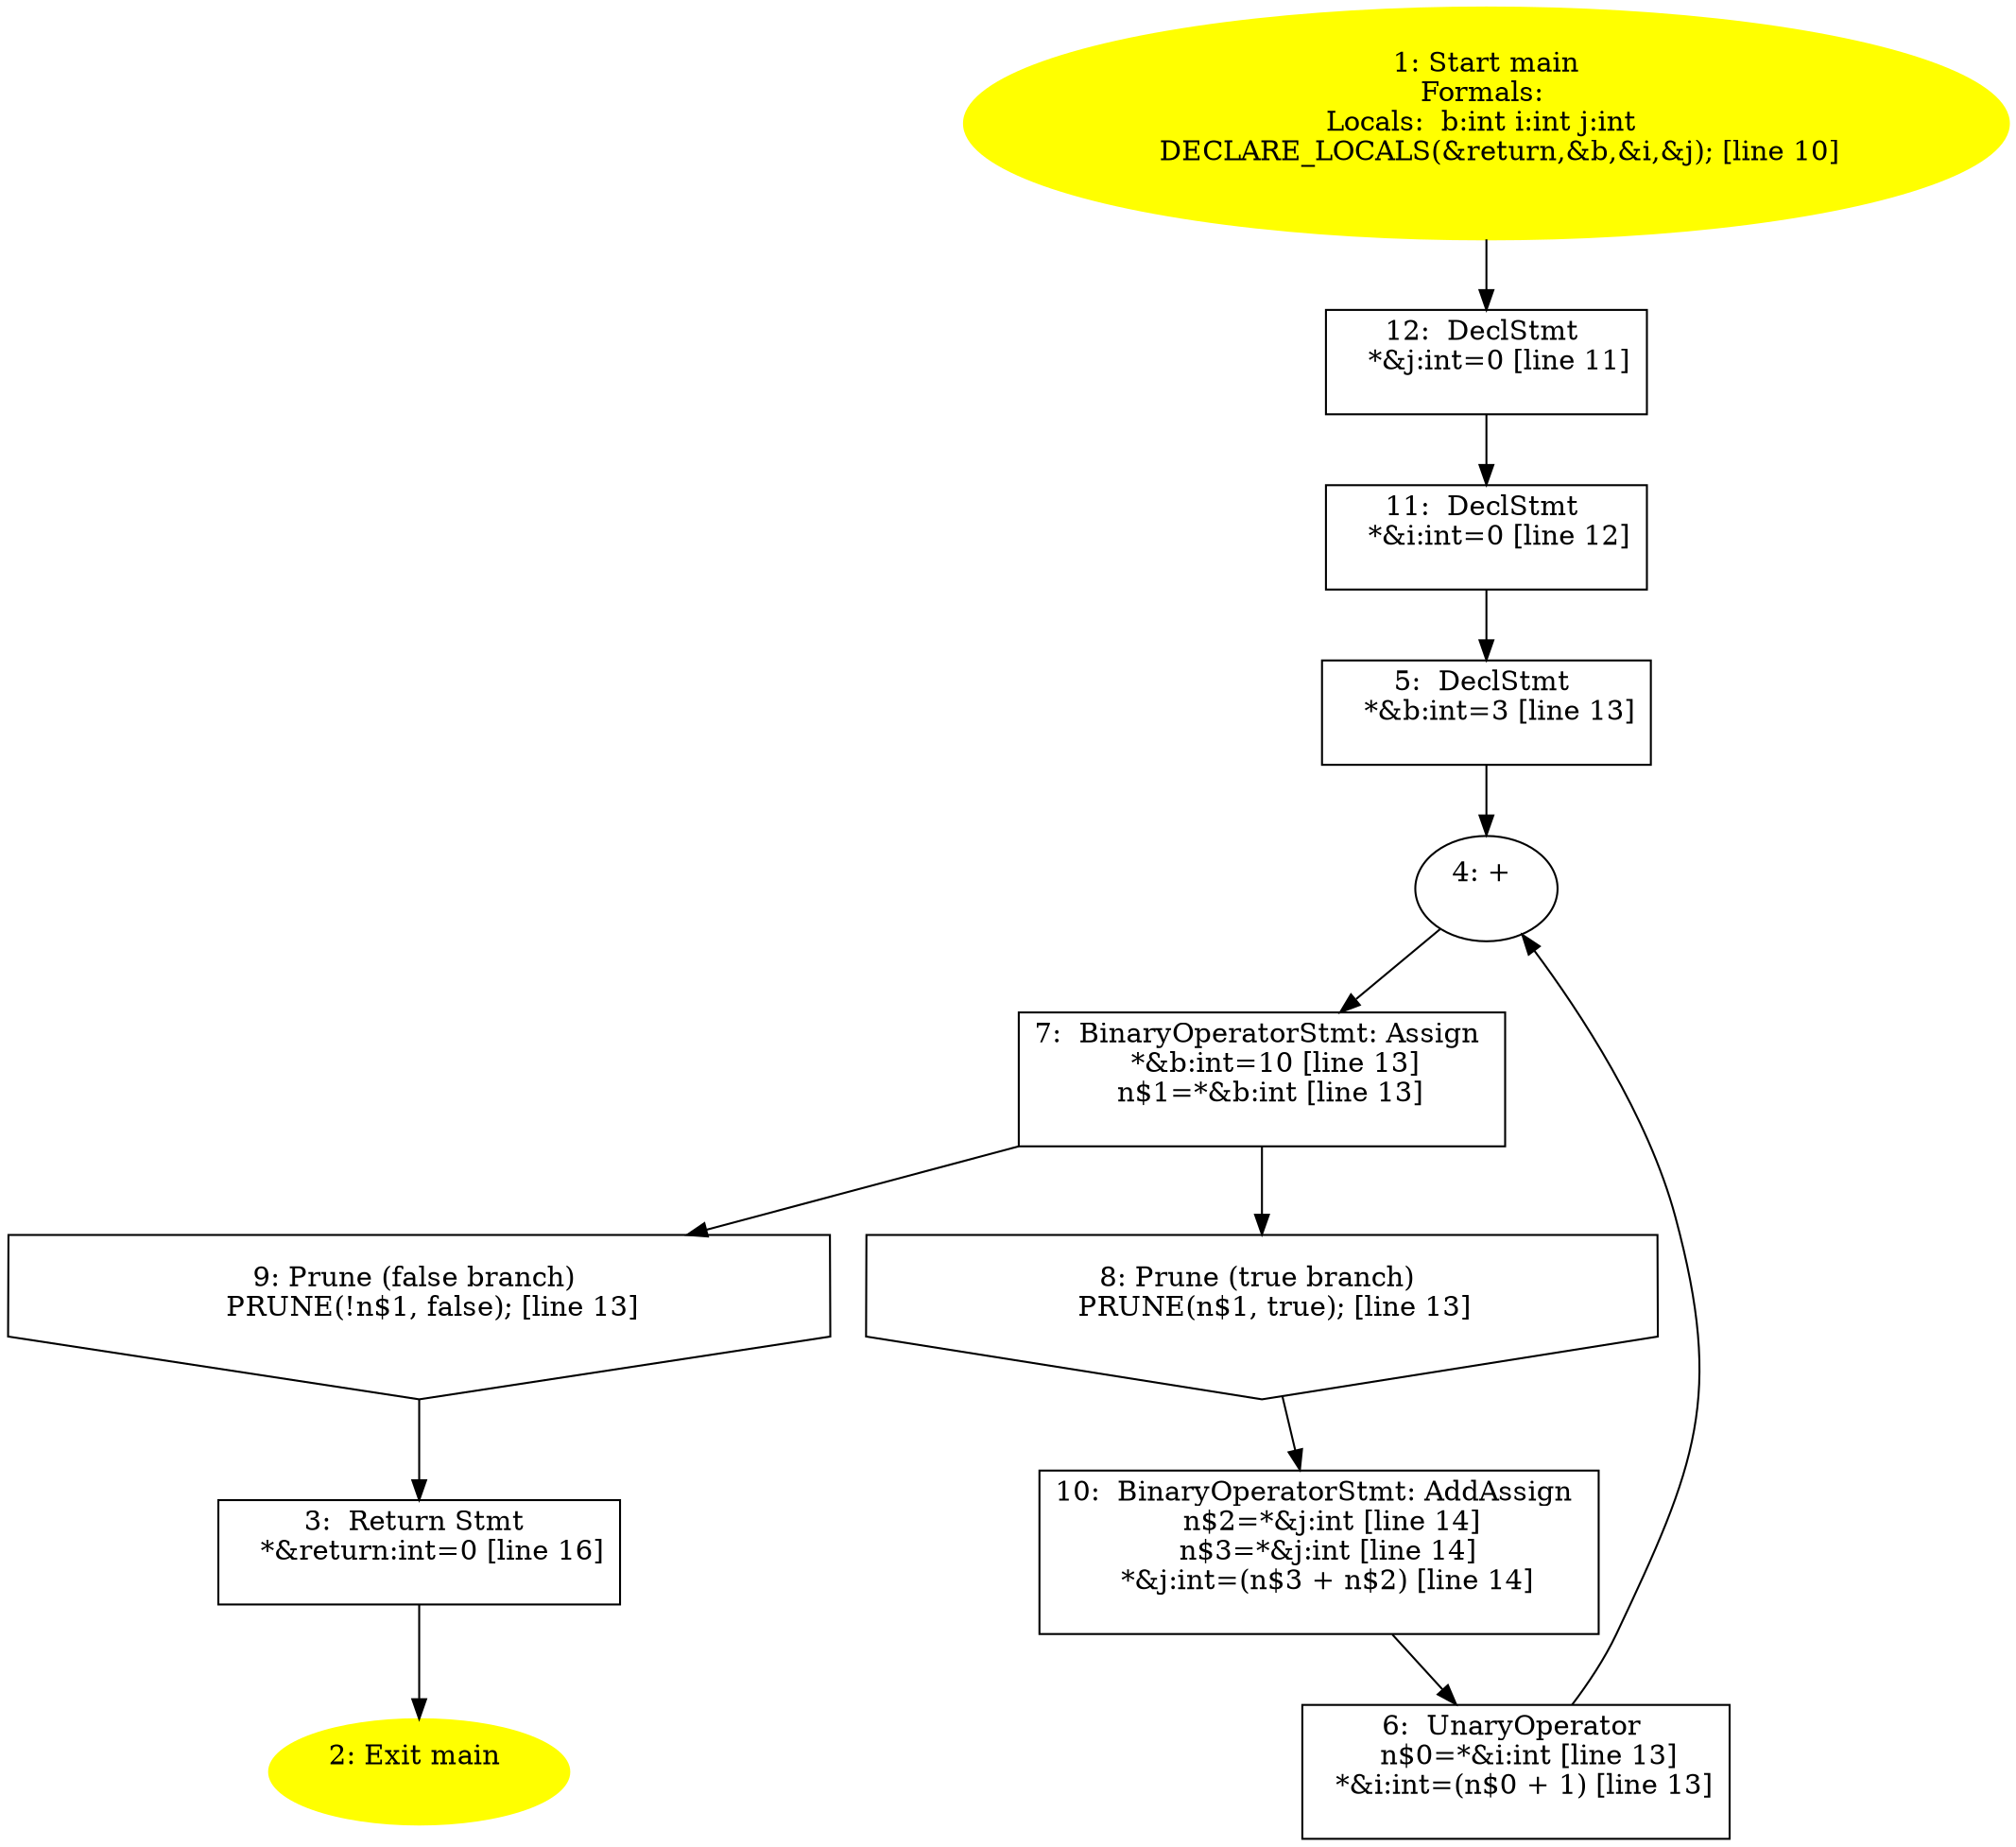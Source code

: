 /* @generated */
digraph iCFG {
"main.fad58de7366495db4650cfefac2fcd61_1" [label="1: Start main\nFormals: \nLocals:  b:int i:int j:int \n   DECLARE_LOCALS(&return,&b,&i,&j); [line 10]\n " color=yellow style=filled]
	

	 "main.fad58de7366495db4650cfefac2fcd61_1" -> "main.fad58de7366495db4650cfefac2fcd61_12" ;
"main.fad58de7366495db4650cfefac2fcd61_2" [label="2: Exit main \n  " color=yellow style=filled]
	

"main.fad58de7366495db4650cfefac2fcd61_3" [label="3:  Return Stmt \n   *&return:int=0 [line 16]\n " shape="box"]
	

	 "main.fad58de7366495db4650cfefac2fcd61_3" -> "main.fad58de7366495db4650cfefac2fcd61_2" ;
"main.fad58de7366495db4650cfefac2fcd61_4" [label="4: + \n  " ]
	

	 "main.fad58de7366495db4650cfefac2fcd61_4" -> "main.fad58de7366495db4650cfefac2fcd61_7" ;
"main.fad58de7366495db4650cfefac2fcd61_5" [label="5:  DeclStmt \n   *&b:int=3 [line 13]\n " shape="box"]
	

	 "main.fad58de7366495db4650cfefac2fcd61_5" -> "main.fad58de7366495db4650cfefac2fcd61_4" ;
"main.fad58de7366495db4650cfefac2fcd61_6" [label="6:  UnaryOperator \n   n$0=*&i:int [line 13]\n  *&i:int=(n$0 + 1) [line 13]\n " shape="box"]
	

	 "main.fad58de7366495db4650cfefac2fcd61_6" -> "main.fad58de7366495db4650cfefac2fcd61_4" ;
"main.fad58de7366495db4650cfefac2fcd61_7" [label="7:  BinaryOperatorStmt: Assign \n   *&b:int=10 [line 13]\n  n$1=*&b:int [line 13]\n " shape="box"]
	

	 "main.fad58de7366495db4650cfefac2fcd61_7" -> "main.fad58de7366495db4650cfefac2fcd61_8" ;
	 "main.fad58de7366495db4650cfefac2fcd61_7" -> "main.fad58de7366495db4650cfefac2fcd61_9" ;
"main.fad58de7366495db4650cfefac2fcd61_8" [label="8: Prune (true branch) \n   PRUNE(n$1, true); [line 13]\n " shape="invhouse"]
	

	 "main.fad58de7366495db4650cfefac2fcd61_8" -> "main.fad58de7366495db4650cfefac2fcd61_10" ;
"main.fad58de7366495db4650cfefac2fcd61_9" [label="9: Prune (false branch) \n   PRUNE(!n$1, false); [line 13]\n " shape="invhouse"]
	

	 "main.fad58de7366495db4650cfefac2fcd61_9" -> "main.fad58de7366495db4650cfefac2fcd61_3" ;
"main.fad58de7366495db4650cfefac2fcd61_10" [label="10:  BinaryOperatorStmt: AddAssign \n   n$2=*&j:int [line 14]\n  n$3=*&j:int [line 14]\n  *&j:int=(n$3 + n$2) [line 14]\n " shape="box"]
	

	 "main.fad58de7366495db4650cfefac2fcd61_10" -> "main.fad58de7366495db4650cfefac2fcd61_6" ;
"main.fad58de7366495db4650cfefac2fcd61_11" [label="11:  DeclStmt \n   *&i:int=0 [line 12]\n " shape="box"]
	

	 "main.fad58de7366495db4650cfefac2fcd61_11" -> "main.fad58de7366495db4650cfefac2fcd61_5" ;
"main.fad58de7366495db4650cfefac2fcd61_12" [label="12:  DeclStmt \n   *&j:int=0 [line 11]\n " shape="box"]
	

	 "main.fad58de7366495db4650cfefac2fcd61_12" -> "main.fad58de7366495db4650cfefac2fcd61_11" ;
}
